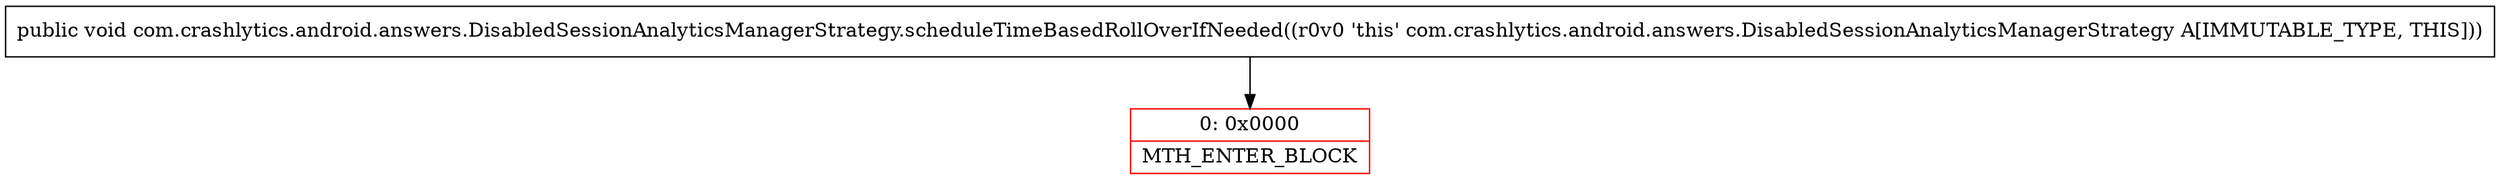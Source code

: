 digraph "CFG forcom.crashlytics.android.answers.DisabledSessionAnalyticsManagerStrategy.scheduleTimeBasedRollOverIfNeeded()V" {
subgraph cluster_Region_469191667 {
label = "R(0)";
node [shape=record,color=blue];
}
Node_0 [shape=record,color=red,label="{0\:\ 0x0000|MTH_ENTER_BLOCK\l}"];
MethodNode[shape=record,label="{public void com.crashlytics.android.answers.DisabledSessionAnalyticsManagerStrategy.scheduleTimeBasedRollOverIfNeeded((r0v0 'this' com.crashlytics.android.answers.DisabledSessionAnalyticsManagerStrategy A[IMMUTABLE_TYPE, THIS])) }"];
MethodNode -> Node_0;
}

